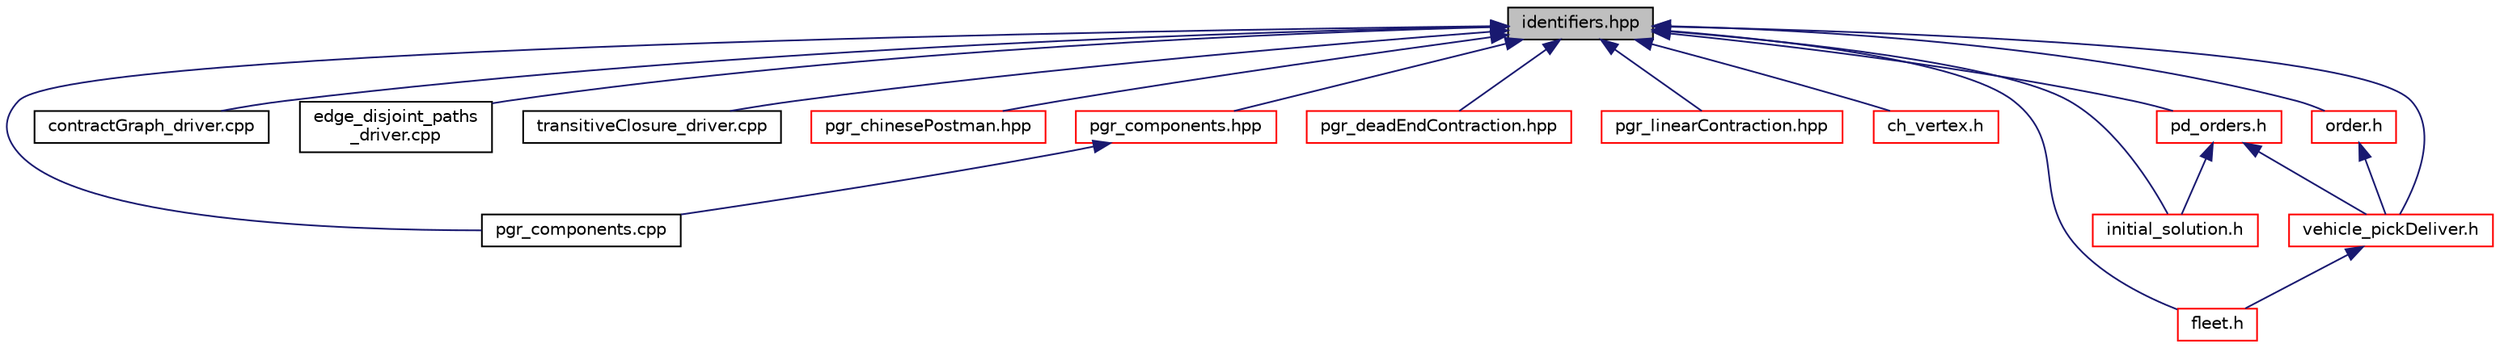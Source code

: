 digraph "identifiers.hpp"
{
  edge [fontname="Helvetica",fontsize="10",labelfontname="Helvetica",labelfontsize="10"];
  node [fontname="Helvetica",fontsize="10",shape=record];
  Node7 [label="identifiers.hpp",height=0.2,width=0.4,color="black", fillcolor="grey75", style="filled", fontcolor="black"];
  Node7 -> Node8 [dir="back",color="midnightblue",fontsize="10",style="solid",fontname="Helvetica"];
  Node8 [label="pgr_components.cpp",height=0.2,width=0.4,color="black", fillcolor="white", style="filled",URL="$pgr__components_8cpp.html"];
  Node7 -> Node9 [dir="back",color="midnightblue",fontsize="10",style="solid",fontname="Helvetica"];
  Node9 [label="contractGraph_driver.cpp",height=0.2,width=0.4,color="black", fillcolor="white", style="filled",URL="$contractGraph__driver_8cpp.html"];
  Node7 -> Node10 [dir="back",color="midnightblue",fontsize="10",style="solid",fontname="Helvetica"];
  Node10 [label="edge_disjoint_paths\l_driver.cpp",height=0.2,width=0.4,color="black", fillcolor="white", style="filled",URL="$edge__disjoint__paths__driver_8cpp.html"];
  Node7 -> Node11 [dir="back",color="midnightblue",fontsize="10",style="solid",fontname="Helvetica"];
  Node11 [label="transitiveClosure_driver.cpp",height=0.2,width=0.4,color="black", fillcolor="white", style="filled",URL="$transitiveClosure__driver_8cpp.html"];
  Node7 -> Node12 [dir="back",color="midnightblue",fontsize="10",style="solid",fontname="Helvetica"];
  Node12 [label="pgr_chinesePostman.hpp",height=0.2,width=0.4,color="red", fillcolor="white", style="filled",URL="$pgr__chinesePostman_8hpp.html"];
  Node7 -> Node14 [dir="back",color="midnightblue",fontsize="10",style="solid",fontname="Helvetica"];
  Node14 [label="pgr_components.hpp",height=0.2,width=0.4,color="red", fillcolor="white", style="filled",URL="$pgr__components_8hpp.html"];
  Node14 -> Node8 [dir="back",color="midnightblue",fontsize="10",style="solid",fontname="Helvetica"];
  Node7 -> Node20 [dir="back",color="midnightblue",fontsize="10",style="solid",fontname="Helvetica"];
  Node20 [label="pgr_deadEndContraction.hpp",height=0.2,width=0.4,color="red", fillcolor="white", style="filled",URL="$pgr__deadEndContraction_8hpp.html"];
  Node7 -> Node23 [dir="back",color="midnightblue",fontsize="10",style="solid",fontname="Helvetica"];
  Node23 [label="pgr_linearContraction.hpp",height=0.2,width=0.4,color="red", fillcolor="white", style="filled",URL="$pgr__linearContraction_8hpp.html"];
  Node7 -> Node24 [dir="back",color="midnightblue",fontsize="10",style="solid",fontname="Helvetica"];
  Node24 [label="ch_vertex.h",height=0.2,width=0.4,color="red", fillcolor="white", style="filled",URL="$ch__vertex_8h.html"];
  Node7 -> Node30 [dir="back",color="midnightblue",fontsize="10",style="solid",fontname="Helvetica"];
  Node30 [label="fleet.h",height=0.2,width=0.4,color="red", fillcolor="white", style="filled",URL="$fleet_8h.html"];
  Node7 -> Node46 [dir="back",color="midnightblue",fontsize="10",style="solid",fontname="Helvetica"];
  Node46 [label="initial_solution.h",height=0.2,width=0.4,color="red", fillcolor="white", style="filled",URL="$initial__solution_8h.html"];
  Node7 -> Node47 [dir="back",color="midnightblue",fontsize="10",style="solid",fontname="Helvetica"];
  Node47 [label="order.h",height=0.2,width=0.4,color="red", fillcolor="white", style="filled",URL="$order_8h.html"];
  Node47 -> Node49 [dir="back",color="midnightblue",fontsize="10",style="solid",fontname="Helvetica"];
  Node49 [label="vehicle_pickDeliver.h",height=0.2,width=0.4,color="red", fillcolor="white", style="filled",URL="$vehicle__pickDeliver_8h.html"];
  Node49 -> Node30 [dir="back",color="midnightblue",fontsize="10",style="solid",fontname="Helvetica"];
  Node7 -> Node52 [dir="back",color="midnightblue",fontsize="10",style="solid",fontname="Helvetica"];
  Node52 [label="pd_orders.h",height=0.2,width=0.4,color="red", fillcolor="white", style="filled",URL="$pd__orders_8h.html"];
  Node52 -> Node46 [dir="back",color="midnightblue",fontsize="10",style="solid",fontname="Helvetica"];
  Node52 -> Node49 [dir="back",color="midnightblue",fontsize="10",style="solid",fontname="Helvetica"];
  Node7 -> Node49 [dir="back",color="midnightblue",fontsize="10",style="solid",fontname="Helvetica"];
}
